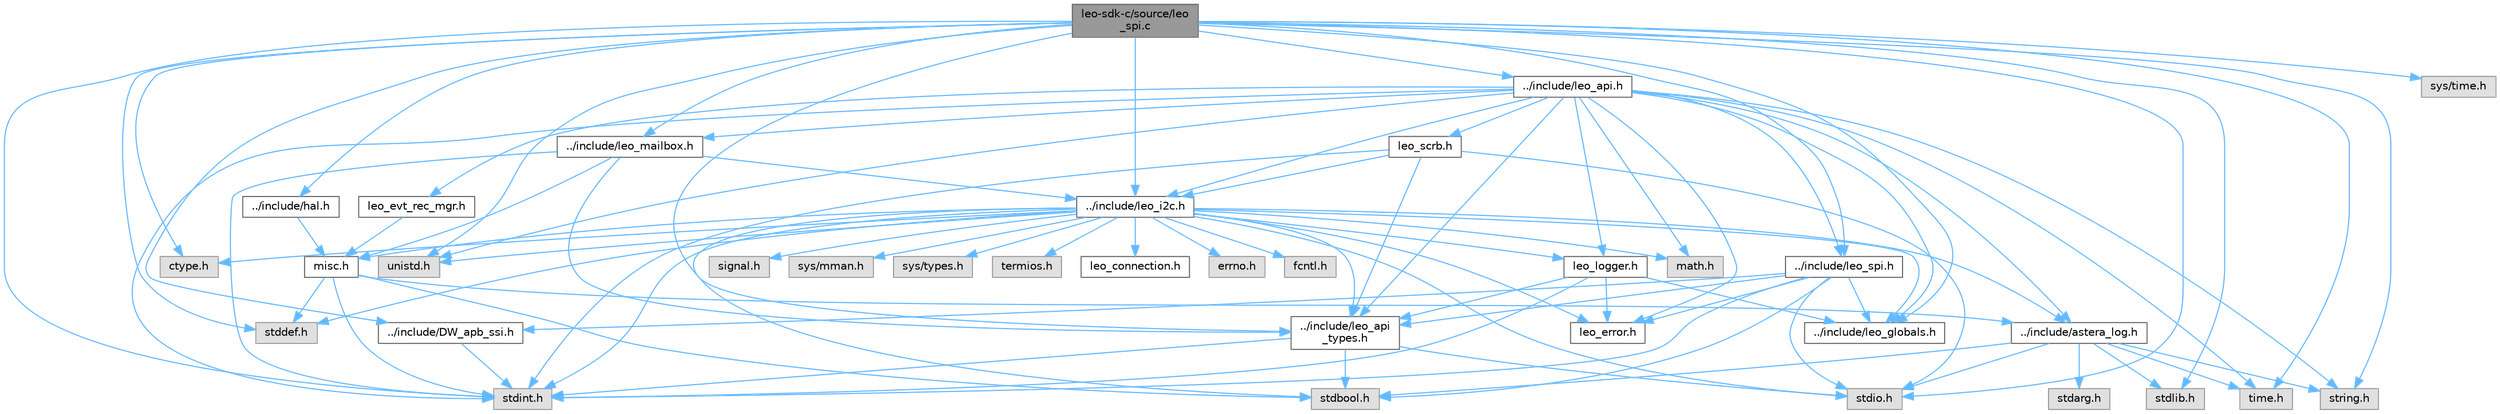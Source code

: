 digraph "leo-sdk-c/source/leo_spi.c"
{
 // LATEX_PDF_SIZE
  bgcolor="transparent";
  edge [fontname=Helvetica,fontsize=10,labelfontname=Helvetica,labelfontsize=10];
  node [fontname=Helvetica,fontsize=10,shape=box,height=0.2,width=0.4];
  Node1 [label="leo-sdk-c/source/leo\l_spi.c",height=0.2,width=0.4,color="gray40", fillcolor="grey60", style="filled", fontcolor="black",tooltip="Implementation of public functions for the SDK SPI interface."];
  Node1 -> Node2 [color="steelblue1",style="solid"];
  Node2 [label="ctype.h",height=0.2,width=0.4,color="grey60", fillcolor="#E0E0E0", style="filled",tooltip=" "];
  Node1 -> Node3 [color="steelblue1",style="solid"];
  Node3 [label="stddef.h",height=0.2,width=0.4,color="grey60", fillcolor="#E0E0E0", style="filled",tooltip=" "];
  Node1 -> Node4 [color="steelblue1",style="solid"];
  Node4 [label="stdint.h",height=0.2,width=0.4,color="grey60", fillcolor="#E0E0E0", style="filled",tooltip=" "];
  Node1 -> Node5 [color="steelblue1",style="solid"];
  Node5 [label="stdio.h",height=0.2,width=0.4,color="grey60", fillcolor="#E0E0E0", style="filled",tooltip=" "];
  Node1 -> Node6 [color="steelblue1",style="solid"];
  Node6 [label="stdlib.h",height=0.2,width=0.4,color="grey60", fillcolor="#E0E0E0", style="filled",tooltip=" "];
  Node1 -> Node7 [color="steelblue1",style="solid"];
  Node7 [label="string.h",height=0.2,width=0.4,color="grey60", fillcolor="#E0E0E0", style="filled",tooltip=" "];
  Node1 -> Node8 [color="steelblue1",style="solid"];
  Node8 [label="sys/time.h",height=0.2,width=0.4,color="grey60", fillcolor="#E0E0E0", style="filled",tooltip=" "];
  Node1 -> Node9 [color="steelblue1",style="solid"];
  Node9 [label="time.h",height=0.2,width=0.4,color="grey60", fillcolor="#E0E0E0", style="filled",tooltip=" "];
  Node1 -> Node10 [color="steelblue1",style="solid"];
  Node10 [label="unistd.h",height=0.2,width=0.4,color="grey60", fillcolor="#E0E0E0", style="filled",tooltip=" "];
  Node1 -> Node11 [color="steelblue1",style="solid"];
  Node11 [label="../include/DW_apb_ssi.h",height=0.2,width=0.4,color="grey40", fillcolor="white", style="filled",URL="$DW__apb__ssi_8h.html",tooltip="Definitions related to flash subsector size, Page sizes. This file has definitions related to the reg..."];
  Node11 -> Node4 [color="steelblue1",style="solid"];
  Node1 -> Node12 [color="steelblue1",style="solid"];
  Node12 [label="../include/hal.h",height=0.2,width=0.4,color="grey40", fillcolor="white", style="filled",URL="$hal_8h.html",tooltip="Definitions related Hardware abstraction layer for Leo CPU interfaces to hardware (e...."];
  Node12 -> Node13 [color="steelblue1",style="solid"];
  Node13 [label="misc.h",height=0.2,width=0.4,color="grey40", fillcolor="white", style="filled",URL="$misc_8h.html",tooltip="Header file for miscellaneous defines used in the SDK."];
  Node13 -> Node14 [color="steelblue1",style="solid"];
  Node14 [label="stdbool.h",height=0.2,width=0.4,color="grey60", fillcolor="#E0E0E0", style="filled",tooltip=" "];
  Node13 -> Node3 [color="steelblue1",style="solid"];
  Node13 -> Node4 [color="steelblue1",style="solid"];
  Node13 -> Node15 [color="steelblue1",style="solid"];
  Node15 [label="../include/astera_log.h",height=0.2,width=0.4,color="grey40", fillcolor="white", style="filled",URL="$astera__log_8h.html",tooltip="Logging module for Leo."];
  Node15 -> Node16 [color="steelblue1",style="solid"];
  Node16 [label="stdarg.h",height=0.2,width=0.4,color="grey60", fillcolor="#E0E0E0", style="filled",tooltip=" "];
  Node15 -> Node14 [color="steelblue1",style="solid"];
  Node15 -> Node5 [color="steelblue1",style="solid"];
  Node15 -> Node6 [color="steelblue1",style="solid"];
  Node15 -> Node7 [color="steelblue1",style="solid"];
  Node15 -> Node9 [color="steelblue1",style="solid"];
  Node1 -> Node17 [color="steelblue1",style="solid"];
  Node17 [label="../include/leo_api\l_types.h",height=0.2,width=0.4,color="grey40", fillcolor="white", style="filled",URL="$leo__api__types_8h.html",tooltip="Definition of enums and structs used by leo_api."];
  Node17 -> Node14 [color="steelblue1",style="solid"];
  Node17 -> Node4 [color="steelblue1",style="solid"];
  Node17 -> Node5 [color="steelblue1",style="solid"];
  Node1 -> Node18 [color="steelblue1",style="solid"];
  Node18 [label="../include/leo_globals.h",height=0.2,width=0.4,color="grey40", fillcolor="white", style="filled",URL="$leo__globals_8h.html",tooltip="Definition of enums and structs globally used by the SDK."];
  Node1 -> Node19 [color="steelblue1",style="solid"];
  Node19 [label="../include/leo_i2c.h",height=0.2,width=0.4,color="grey40", fillcolor="white", style="filled",URL="$leo__i2c_8h.html",tooltip="Definition of I2C/SMBus types for the SDK."];
  Node19 -> Node13 [color="steelblue1",style="solid"];
  Node19 -> Node15 [color="steelblue1",style="solid"];
  Node19 -> Node17 [color="steelblue1",style="solid"];
  Node19 -> Node20 [color="steelblue1",style="solid"];
  Node20 [label="leo_connection.h",height=0.2,width=0.4,color="grey40", fillcolor="white", style="filled",URL="$leo__connection_8h.html",tooltip="Definition of CONNECTION types for the SDK."];
  Node19 -> Node21 [color="steelblue1",style="solid"];
  Node21 [label="leo_error.h",height=0.2,width=0.4,color="grey40", fillcolor="white", style="filled",URL="$leo__error_8h.html",tooltip="Definition of error types for the SDK."];
  Node19 -> Node18 [color="steelblue1",style="solid"];
  Node19 -> Node22 [color="steelblue1",style="solid"];
  Node22 [label="leo_logger.h",height=0.2,width=0.4,color="grey40", fillcolor="white", style="filled",URL="$leo__logger_8h.html",tooltip="Definition of helper functions used by Leo SDK."];
  Node22 -> Node17 [color="steelblue1",style="solid"];
  Node22 -> Node21 [color="steelblue1",style="solid"];
  Node22 -> Node18 [color="steelblue1",style="solid"];
  Node22 -> Node4 [color="steelblue1",style="solid"];
  Node19 -> Node23 [color="steelblue1",style="solid"];
  Node23 [label="math.h",height=0.2,width=0.4,color="grey60", fillcolor="#E0E0E0", style="filled",tooltip=" "];
  Node19 -> Node14 [color="steelblue1",style="solid"];
  Node19 -> Node3 [color="steelblue1",style="solid"];
  Node19 -> Node4 [color="steelblue1",style="solid"];
  Node19 -> Node5 [color="steelblue1",style="solid"];
  Node19 -> Node10 [color="steelblue1",style="solid"];
  Node19 -> Node2 [color="steelblue1",style="solid"];
  Node19 -> Node24 [color="steelblue1",style="solid"];
  Node24 [label="errno.h",height=0.2,width=0.4,color="grey60", fillcolor="#E0E0E0", style="filled",tooltip=" "];
  Node19 -> Node25 [color="steelblue1",style="solid"];
  Node25 [label="fcntl.h",height=0.2,width=0.4,color="grey60", fillcolor="#E0E0E0", style="filled",tooltip=" "];
  Node19 -> Node26 [color="steelblue1",style="solid"];
  Node26 [label="signal.h",height=0.2,width=0.4,color="grey60", fillcolor="#E0E0E0", style="filled",tooltip=" "];
  Node19 -> Node27 [color="steelblue1",style="solid"];
  Node27 [label="sys/mman.h",height=0.2,width=0.4,color="grey60", fillcolor="#E0E0E0", style="filled",tooltip=" "];
  Node19 -> Node28 [color="steelblue1",style="solid"];
  Node28 [label="sys/types.h",height=0.2,width=0.4,color="grey60", fillcolor="#E0E0E0", style="filled",tooltip=" "];
  Node19 -> Node29 [color="steelblue1",style="solid"];
  Node29 [label="termios.h",height=0.2,width=0.4,color="grey60", fillcolor="#E0E0E0", style="filled",tooltip=" "];
  Node1 -> Node30 [color="steelblue1",style="solid"];
  Node30 [label="../include/leo_mailbox.h",height=0.2,width=0.4,color="grey40", fillcolor="white", style="filled",URL="$leo__mailbox_8h.html",tooltip="Definition of enums and structs used by the mailbox."];
  Node30 -> Node17 [color="steelblue1",style="solid"];
  Node30 -> Node19 [color="steelblue1",style="solid"];
  Node30 -> Node13 [color="steelblue1",style="solid"];
  Node30 -> Node4 [color="steelblue1",style="solid"];
  Node1 -> Node31 [color="steelblue1",style="solid"];
  Node31 [label="../include/leo_spi.h",height=0.2,width=0.4,color="grey40", fillcolor="white", style="filled",URL="$leo__spi_8h.html",tooltip="Definition of SPI types for the SDK."];
  Node31 -> Node11 [color="steelblue1",style="solid"];
  Node31 -> Node17 [color="steelblue1",style="solid"];
  Node31 -> Node21 [color="steelblue1",style="solid"];
  Node31 -> Node18 [color="steelblue1",style="solid"];
  Node31 -> Node14 [color="steelblue1",style="solid"];
  Node31 -> Node4 [color="steelblue1",style="solid"];
  Node31 -> Node5 [color="steelblue1",style="solid"];
  Node1 -> Node32 [color="steelblue1",style="solid"];
  Node32 [label="../include/leo_api.h",height=0.2,width=0.4,color="grey40", fillcolor="white", style="filled",URL="$leo__api_8h.html",tooltip="Definition of public functions for the SDK."];
  Node32 -> Node15 [color="steelblue1",style="solid"];
  Node32 -> Node17 [color="steelblue1",style="solid"];
  Node32 -> Node21 [color="steelblue1",style="solid"];
  Node32 -> Node18 [color="steelblue1",style="solid"];
  Node32 -> Node19 [color="steelblue1",style="solid"];
  Node32 -> Node22 [color="steelblue1",style="solid"];
  Node32 -> Node30 [color="steelblue1",style="solid"];
  Node32 -> Node33 [color="steelblue1",style="solid"];
  Node33 [label="leo_scrb.h",height=0.2,width=0.4,color="grey40", fillcolor="white", style="filled",URL="$leo__scrb_8h.html",tooltip="Definitions related to DDR Scrubbing functions."];
  Node33 -> Node17 [color="steelblue1",style="solid"];
  Node33 -> Node19 [color="steelblue1",style="solid"];
  Node33 -> Node4 [color="steelblue1",style="solid"];
  Node33 -> Node5 [color="steelblue1",style="solid"];
  Node32 -> Node31 [color="steelblue1",style="solid"];
  Node32 -> Node34 [color="steelblue1",style="solid"];
  Node34 [label="leo_evt_rec_mgr.h",height=0.2,width=0.4,color="grey40", fillcolor="white", style="filled",URL="$leo__evt__rec__mgr_8h.html",tooltip="definitions related to Leo supported CXL event log/records"];
  Node34 -> Node13 [color="steelblue1",style="solid"];
  Node32 -> Node23 [color="steelblue1",style="solid"];
  Node32 -> Node4 [color="steelblue1",style="solid"];
  Node32 -> Node7 [color="steelblue1",style="solid"];
  Node32 -> Node9 [color="steelblue1",style="solid"];
  Node32 -> Node10 [color="steelblue1",style="solid"];
}
